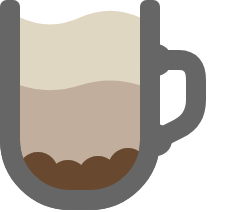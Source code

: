 <mxfile version="21.2.8" type="device">
  <diagram id="Gcwe64XPgSQ3ViYiJVHX" name="Page-1">
    <mxGraphModel dx="1423" dy="1462" grid="1" gridSize="10" guides="0" tooltips="1" connect="1" arrows="1" fold="1" page="1" pageScale="1" pageWidth="850" pageHeight="1100" math="0" shadow="0">
      <root>
        <mxCell id="0" />
        <mxCell id="1" parent="0" />
        <mxCell id="ryowXNTdC2t8MMNeRnWp-4" value="" style="rounded=0;whiteSpace=wrap;html=1;strokeWidth=5;strokeColor=none;" parent="1" vertex="1">
          <mxGeometry x="-40" y="-30" width="80" height="70" as="geometry" />
        </mxCell>
        <mxCell id="ryowXNTdC2t8MMNeRnWp-16" value="" style="rounded=1;whiteSpace=wrap;html=1;strokeWidth=12;strokeColor=none;fillColor=#C1AE9C;fontColor=#333333;" parent="1" vertex="1">
          <mxGeometry x="-35" y="-30" width="70" height="50" as="geometry" />
        </mxCell>
        <mxCell id="GLNf1GwU-WUWbHh_RV-y-2" value="" style="rounded=1;whiteSpace=wrap;html=1;strokeWidth=10;fillColor=#C1AE9C;fontColor=#333333;strokeColor=#666666;arcSize=50;" parent="1" vertex="1">
          <mxGeometry x="-35" y="-10" width="70" height="60" as="geometry" />
        </mxCell>
        <mxCell id="GLNf1GwU-WUWbHh_RV-y-5" value="" style="rounded=1;whiteSpace=wrap;html=1;strokeWidth=2;strokeColor=none;fillColor=#666666;fontColor=#333333;arcSize=33;" parent="1" vertex="1">
          <mxGeometry x="30" y="-50" width="10" height="70" as="geometry" />
        </mxCell>
        <mxCell id="ryowXNTdC2t8MMNeRnWp-8" value="" style="endArrow=oval;html=1;strokeWidth=10;rounded=1;fillColor=#f5f5f5;strokeColor=#666666;endFill=1;startArrow=oval;startFill=1;" parent="1" edge="1">
          <mxGeometry width="50" height="50" relative="1" as="geometry">
            <mxPoint x="38" y="20" as="sourcePoint" />
            <mxPoint x="38" y="-20" as="targetPoint" />
            <Array as="points">
              <mxPoint x="58" y="10" />
              <mxPoint x="58" y="-20" />
            </Array>
          </mxGeometry>
        </mxCell>
        <mxCell id="GLNf1GwU-WUWbHh_RV-y-9" value="" style="rounded=1;whiteSpace=wrap;html=1;strokeWidth=2;strokeColor=none;fillColor=#666666;fontColor=#333333;arcSize=33;" parent="1" vertex="1">
          <mxGeometry x="-40" y="-50" width="10" height="70" as="geometry" />
        </mxCell>
        <mxCell id="GLNf1GwU-WUWbHh_RV-y-15" value="" style="ellipse;whiteSpace=wrap;html=1;aspect=fixed;rounded=1;strokeColor=#68492F;strokeWidth=10;fontFamily=Helvetica;fontSize=12;fontColor=#333333;fillColor=#C1AE9C;" parent="1" vertex="1">
          <mxGeometry x="-26" y="31" width="10" height="10" as="geometry" />
        </mxCell>
        <mxCell id="GLNf1GwU-WUWbHh_RV-y-16" value="" style="ellipse;whiteSpace=wrap;html=1;aspect=fixed;rounded=1;strokeColor=#68492F;strokeWidth=10;fontFamily=Helvetica;fontSize=12;fontColor=#333333;fillColor=#C1AE9C;" parent="1" vertex="1">
          <mxGeometry x="-11" y="35" width="10" height="10" as="geometry" />
        </mxCell>
        <mxCell id="GLNf1GwU-WUWbHh_RV-y-17" value="" style="ellipse;whiteSpace=wrap;html=1;aspect=fixed;rounded=1;strokeColor=#68492F;strokeWidth=10;fontFamily=Helvetica;fontSize=12;fontColor=#333333;fillColor=#C1AE9C;" parent="1" vertex="1">
          <mxGeometry x="4" y="33" width="10" height="10" as="geometry" />
        </mxCell>
        <mxCell id="GLNf1GwU-WUWbHh_RV-y-18" value="" style="ellipse;whiteSpace=wrap;html=1;aspect=fixed;rounded=1;strokeColor=#68492F;strokeWidth=10;fontFamily=Helvetica;fontSize=12;fontColor=#333333;fillColor=#C1AE9C;" parent="1" vertex="1">
          <mxGeometry x="19" y="29" width="10" height="10" as="geometry" />
        </mxCell>
        <mxCell id="GLNf1GwU-WUWbHh_RV-y-13" value="" style="rounded=1;whiteSpace=wrap;html=1;strokeWidth=10;fillColor=none;fontColor=#333333;strokeColor=#666666;arcSize=50;" parent="1" vertex="1">
          <mxGeometry x="-35" y="-10" width="70" height="60" as="geometry" />
        </mxCell>
        <mxCell id="GLNf1GwU-WUWbHh_RV-y-6" value="" style="shape=document;whiteSpace=wrap;html=1;boundedLbl=1;rotation=-180;gradientColor=none;strokeColor=none;fillColor=#DFD7C1;size=0.169;" parent="1" vertex="1">
          <mxGeometry x="-30" y="-45" width="60" height="45" as="geometry" />
        </mxCell>
        <mxCell id="GLNf1GwU-WUWbHh_RV-y-8" value="" style="shape=document;whiteSpace=wrap;html=1;boundedLbl=1;rotation=-180;gradientColor=none;strokeColor=none;fillColor=#C1AE9C;size=0.179;" parent="1" vertex="1">
          <mxGeometry x="-30" y="-10" width="60" height="30" as="geometry" />
        </mxCell>
      </root>
    </mxGraphModel>
  </diagram>
</mxfile>
